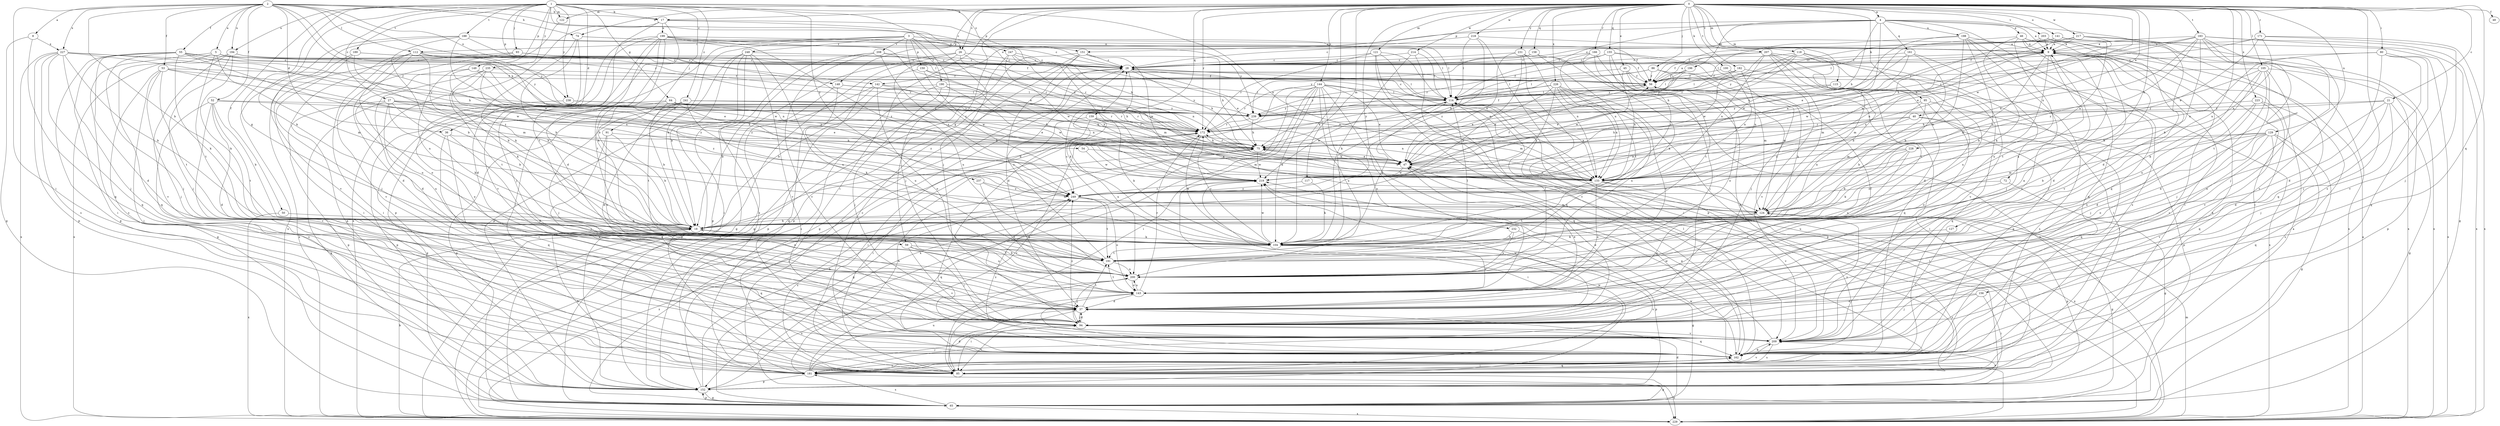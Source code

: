 strict digraph  {
0;
1;
2;
3;
4;
5;
8;
9;
17;
18;
21;
26;
27;
28;
36;
37;
40;
45;
46;
47;
48;
50;
52;
53;
54;
55;
56;
59;
64;
65;
72;
74;
75;
80;
85;
86;
91;
93;
94;
95;
100;
104;
105;
112;
114;
115;
117;
118;
121;
122;
124;
127;
129;
133;
141;
142;
143;
144;
148;
149;
150;
151;
152;
155;
156;
158;
159;
161;
162;
166;
171;
172;
181;
182;
183;
188;
189;
190;
191;
194;
196;
198;
199;
200;
203;
207;
208;
209;
214;
217;
218;
219;
223;
226;
227;
228;
229;
231;
232;
235;
237;
238;
239;
241;
247;
248;
249;
0 -> 4  [label=a];
0 -> 17  [label=b];
0 -> 21  [label=c];
0 -> 26  [label=c];
0 -> 40  [label=e];
0 -> 45  [label=e];
0 -> 48  [label=f];
0 -> 59  [label=g];
0 -> 72  [label=h];
0 -> 74  [label=h];
0 -> 80  [label=i];
0 -> 85  [label=i];
0 -> 86  [label=j];
0 -> 95  [label=k];
0 -> 100  [label=k];
0 -> 104  [label=k];
0 -> 105  [label=l];
0 -> 115  [label=m];
0 -> 117  [label=m];
0 -> 118  [label=m];
0 -> 121  [label=m];
0 -> 122  [label=m];
0 -> 127  [label=n];
0 -> 129  [label=n];
0 -> 141  [label=o];
0 -> 144  [label=p];
0 -> 148  [label=p];
0 -> 155  [label=q];
0 -> 156  [label=q];
0 -> 158  [label=q];
0 -> 159  [label=q];
0 -> 166  [label=r];
0 -> 171  [label=r];
0 -> 172  [label=r];
0 -> 181  [label=s];
0 -> 182  [label=t];
0 -> 183  [label=t];
0 -> 203  [label=v];
0 -> 207  [label=v];
0 -> 214  [label=w];
0 -> 217  [label=w];
0 -> 218  [label=w];
0 -> 219  [label=w];
0 -> 223  [label=x];
0 -> 226  [label=x];
0 -> 231  [label=y];
0 -> 232  [label=y];
1 -> 17  [label=b];
1 -> 26  [label=c];
1 -> 27  [label=c];
1 -> 36  [label=d];
1 -> 50  [label=f];
1 -> 59  [label=g];
1 -> 64  [label=g];
1 -> 91  [label=j];
1 -> 93  [label=j];
1 -> 94  [label=j];
1 -> 104  [label=k];
1 -> 122  [label=m];
1 -> 133  [label=n];
1 -> 148  [label=p];
1 -> 149  [label=p];
1 -> 188  [label=t];
1 -> 189  [label=t];
1 -> 194  [label=u];
1 -> 235  [label=y];
1 -> 237  [label=y];
1 -> 238  [label=y];
1 -> 241  [label=z];
1 -> 247  [label=z];
2 -> 5  [label=a];
2 -> 8  [label=a];
2 -> 17  [label=b];
2 -> 18  [label=b];
2 -> 28  [label=c];
2 -> 36  [label=d];
2 -> 52  [label=f];
2 -> 53  [label=f];
2 -> 54  [label=f];
2 -> 55  [label=f];
2 -> 74  [label=h];
2 -> 75  [label=h];
2 -> 85  [label=i];
2 -> 112  [label=l];
2 -> 142  [label=o];
2 -> 172  [label=r];
2 -> 194  [label=u];
2 -> 227  [label=x];
3 -> 18  [label=b];
3 -> 56  [label=f];
3 -> 75  [label=h];
3 -> 85  [label=i];
3 -> 94  [label=j];
3 -> 112  [label=l];
3 -> 114  [label=l];
3 -> 150  [label=p];
3 -> 190  [label=t];
3 -> 208  [label=v];
3 -> 248  [label=z];
3 -> 249  [label=z];
4 -> 9  [label=a];
4 -> 37  [label=d];
4 -> 46  [label=e];
4 -> 47  [label=e];
4 -> 75  [label=h];
4 -> 114  [label=l];
4 -> 142  [label=o];
4 -> 151  [label=p];
4 -> 161  [label=q];
4 -> 162  [label=q];
4 -> 196  [label=u];
4 -> 198  [label=u];
5 -> 28  [label=c];
5 -> 124  [label=m];
5 -> 162  [label=q];
5 -> 181  [label=s];
5 -> 191  [label=t];
5 -> 238  [label=y];
5 -> 239  [label=y];
8 -> 65  [label=g];
8 -> 162  [label=q];
8 -> 227  [label=x];
9 -> 28  [label=c];
9 -> 37  [label=d];
9 -> 94  [label=j];
9 -> 124  [label=m];
9 -> 133  [label=n];
9 -> 181  [label=s];
9 -> 191  [label=t];
9 -> 228  [label=x];
9 -> 249  [label=z];
17 -> 37  [label=d];
17 -> 47  [label=e];
17 -> 151  [label=p];
17 -> 191  [label=t];
17 -> 199  [label=u];
17 -> 229  [label=x];
18 -> 104  [label=k];
18 -> 162  [label=q];
21 -> 37  [label=d];
21 -> 65  [label=g];
21 -> 75  [label=h];
21 -> 94  [label=j];
21 -> 200  [label=u];
21 -> 239  [label=y];
26 -> 28  [label=c];
26 -> 47  [label=e];
26 -> 65  [label=g];
26 -> 172  [label=r];
26 -> 200  [label=u];
26 -> 229  [label=x];
27 -> 18  [label=b];
27 -> 65  [label=g];
27 -> 75  [label=h];
27 -> 104  [label=k];
27 -> 152  [label=p];
27 -> 172  [label=r];
27 -> 200  [label=u];
27 -> 239  [label=y];
27 -> 249  [label=z];
28 -> 56  [label=f];
28 -> 75  [label=h];
28 -> 104  [label=k];
28 -> 114  [label=l];
28 -> 133  [label=n];
28 -> 229  [label=x];
36 -> 37  [label=d];
36 -> 75  [label=h];
36 -> 162  [label=q];
36 -> 209  [label=v];
37 -> 9  [label=a];
37 -> 47  [label=e];
37 -> 85  [label=i];
37 -> 94  [label=j];
37 -> 191  [label=t];
40 -> 75  [label=h];
40 -> 143  [label=o];
40 -> 162  [label=q];
40 -> 172  [label=r];
40 -> 249  [label=z];
45 -> 56  [label=f];
45 -> 114  [label=l];
45 -> 124  [label=m];
45 -> 133  [label=n];
45 -> 143  [label=o];
46 -> 9  [label=a];
46 -> 47  [label=e];
46 -> 85  [label=i];
46 -> 104  [label=k];
46 -> 181  [label=s];
46 -> 200  [label=u];
46 -> 209  [label=v];
46 -> 229  [label=x];
47 -> 9  [label=a];
47 -> 75  [label=h];
47 -> 133  [label=n];
47 -> 219  [label=w];
50 -> 18  [label=b];
50 -> 229  [label=x];
52 -> 18  [label=b];
52 -> 37  [label=d];
52 -> 47  [label=e];
52 -> 181  [label=s];
52 -> 191  [label=t];
52 -> 209  [label=v];
52 -> 239  [label=y];
53 -> 56  [label=f];
53 -> 65  [label=g];
53 -> 85  [label=i];
53 -> 94  [label=j];
53 -> 133  [label=n];
53 -> 191  [label=t];
53 -> 239  [label=y];
54 -> 47  [label=e];
54 -> 219  [label=w];
55 -> 28  [label=c];
55 -> 37  [label=d];
55 -> 75  [label=h];
55 -> 85  [label=i];
55 -> 94  [label=j];
55 -> 104  [label=k];
55 -> 124  [label=m];
55 -> 152  [label=p];
55 -> 219  [label=w];
56 -> 9  [label=a];
56 -> 47  [label=e];
56 -> 85  [label=i];
56 -> 114  [label=l];
59 -> 94  [label=j];
59 -> 191  [label=t];
59 -> 200  [label=u];
59 -> 209  [label=v];
64 -> 18  [label=b];
64 -> 47  [label=e];
64 -> 65  [label=g];
64 -> 152  [label=p];
64 -> 172  [label=r];
64 -> 239  [label=y];
64 -> 249  [label=z];
65 -> 9  [label=a];
65 -> 37  [label=d];
65 -> 152  [label=p];
65 -> 181  [label=s];
65 -> 229  [label=x];
72 -> 65  [label=g];
72 -> 200  [label=u];
72 -> 249  [label=z];
74 -> 9  [label=a];
74 -> 18  [label=b];
74 -> 37  [label=d];
74 -> 104  [label=k];
74 -> 114  [label=l];
75 -> 47  [label=e];
75 -> 65  [label=g];
75 -> 172  [label=r];
75 -> 219  [label=w];
80 -> 28  [label=c];
80 -> 37  [label=d];
80 -> 94  [label=j];
80 -> 133  [label=n];
80 -> 162  [label=q];
80 -> 229  [label=x];
85 -> 9  [label=a];
85 -> 37  [label=d];
85 -> 65  [label=g];
85 -> 162  [label=q];
85 -> 249  [label=z];
86 -> 56  [label=f];
86 -> 75  [label=h];
86 -> 104  [label=k];
86 -> 114  [label=l];
86 -> 124  [label=m];
86 -> 219  [label=w];
91 -> 18  [label=b];
91 -> 75  [label=h];
91 -> 94  [label=j];
91 -> 200  [label=u];
93 -> 28  [label=c];
93 -> 56  [label=f];
93 -> 85  [label=i];
93 -> 209  [label=v];
94 -> 37  [label=d];
94 -> 47  [label=e];
94 -> 85  [label=i];
94 -> 162  [label=q];
94 -> 209  [label=v];
94 -> 219  [label=w];
94 -> 249  [label=z];
95 -> 18  [label=b];
95 -> 124  [label=m];
95 -> 152  [label=p];
95 -> 162  [label=q];
95 -> 239  [label=y];
100 -> 56  [label=f];
100 -> 133  [label=n];
100 -> 162  [label=q];
104 -> 28  [label=c];
104 -> 65  [label=g];
104 -> 114  [label=l];
104 -> 143  [label=o];
104 -> 172  [label=r];
104 -> 181  [label=s];
104 -> 191  [label=t];
104 -> 219  [label=w];
105 -> 37  [label=d];
105 -> 56  [label=f];
105 -> 94  [label=j];
105 -> 104  [label=k];
105 -> 133  [label=n];
105 -> 152  [label=p];
105 -> 200  [label=u];
105 -> 209  [label=v];
112 -> 18  [label=b];
112 -> 28  [label=c];
112 -> 37  [label=d];
112 -> 85  [label=i];
112 -> 133  [label=n];
112 -> 143  [label=o];
112 -> 152  [label=p];
112 -> 219  [label=w];
114 -> 28  [label=c];
114 -> 85  [label=i];
114 -> 104  [label=k];
114 -> 133  [label=n];
114 -> 219  [label=w];
114 -> 239  [label=y];
115 -> 47  [label=e];
115 -> 114  [label=l];
115 -> 162  [label=q];
115 -> 181  [label=s];
117 -> 104  [label=k];
117 -> 249  [label=z];
118 -> 28  [label=c];
118 -> 75  [label=h];
118 -> 124  [label=m];
118 -> 172  [label=r];
118 -> 200  [label=u];
118 -> 209  [label=v];
118 -> 239  [label=y];
121 -> 28  [label=c];
121 -> 85  [label=i];
121 -> 114  [label=l];
121 -> 133  [label=n];
121 -> 172  [label=r];
121 -> 209  [label=v];
122 -> 200  [label=u];
124 -> 18  [label=b];
124 -> 65  [label=g];
124 -> 143  [label=o];
124 -> 152  [label=p];
124 -> 209  [label=v];
127 -> 104  [label=k];
127 -> 209  [label=v];
129 -> 18  [label=b];
129 -> 65  [label=g];
129 -> 75  [label=h];
129 -> 94  [label=j];
129 -> 124  [label=m];
129 -> 143  [label=o];
129 -> 162  [label=q];
129 -> 200  [label=u];
129 -> 209  [label=v];
133 -> 75  [label=h];
133 -> 143  [label=o];
133 -> 191  [label=t];
133 -> 209  [label=v];
133 -> 229  [label=x];
141 -> 9  [label=a];
141 -> 28  [label=c];
141 -> 56  [label=f];
141 -> 133  [label=n];
141 -> 209  [label=v];
142 -> 75  [label=h];
142 -> 114  [label=l];
142 -> 143  [label=o];
142 -> 152  [label=p];
142 -> 162  [label=q];
143 -> 37  [label=d];
143 -> 56  [label=f];
143 -> 85  [label=i];
143 -> 172  [label=r];
143 -> 191  [label=t];
143 -> 200  [label=u];
144 -> 18  [label=b];
144 -> 47  [label=e];
144 -> 85  [label=i];
144 -> 104  [label=k];
144 -> 114  [label=l];
144 -> 124  [label=m];
144 -> 143  [label=o];
144 -> 152  [label=p];
144 -> 162  [label=q];
144 -> 172  [label=r];
144 -> 200  [label=u];
144 -> 229  [label=x];
148 -> 18  [label=b];
148 -> 114  [label=l];
148 -> 200  [label=u];
148 -> 239  [label=y];
149 -> 56  [label=f];
149 -> 133  [label=n];
149 -> 200  [label=u];
149 -> 249  [label=z];
150 -> 56  [label=f];
150 -> 133  [label=n];
150 -> 152  [label=p];
150 -> 219  [label=w];
151 -> 28  [label=c];
151 -> 37  [label=d];
151 -> 65  [label=g];
151 -> 75  [label=h];
151 -> 152  [label=p];
151 -> 219  [label=w];
151 -> 229  [label=x];
152 -> 65  [label=g];
152 -> 75  [label=h];
152 -> 172  [label=r];
152 -> 200  [label=u];
152 -> 209  [label=v];
152 -> 219  [label=w];
155 -> 28  [label=c];
155 -> 94  [label=j];
155 -> 172  [label=r];
155 -> 191  [label=t];
155 -> 209  [label=v];
155 -> 249  [label=z];
156 -> 37  [label=d];
156 -> 85  [label=i];
156 -> 94  [label=j];
156 -> 209  [label=v];
158 -> 28  [label=c];
158 -> 191  [label=t];
158 -> 229  [label=x];
158 -> 239  [label=y];
159 -> 85  [label=i];
159 -> 104  [label=k];
159 -> 124  [label=m];
159 -> 133  [label=n];
159 -> 162  [label=q];
159 -> 172  [label=r];
159 -> 200  [label=u];
161 -> 18  [label=b];
161 -> 28  [label=c];
161 -> 75  [label=h];
161 -> 94  [label=j];
161 -> 219  [label=w];
162 -> 28  [label=c];
162 -> 47  [label=e];
162 -> 85  [label=i];
162 -> 114  [label=l];
162 -> 143  [label=o];
162 -> 181  [label=s];
162 -> 249  [label=z];
166 -> 28  [label=c];
166 -> 94  [label=j];
166 -> 104  [label=k];
166 -> 133  [label=n];
166 -> 162  [label=q];
171 -> 9  [label=a];
171 -> 47  [label=e];
171 -> 56  [label=f];
171 -> 94  [label=j];
171 -> 133  [label=n];
171 -> 229  [label=x];
172 -> 75  [label=h];
172 -> 85  [label=i];
172 -> 104  [label=k];
181 -> 18  [label=b];
181 -> 28  [label=c];
181 -> 75  [label=h];
181 -> 94  [label=j];
181 -> 152  [label=p];
181 -> 172  [label=r];
181 -> 200  [label=u];
181 -> 209  [label=v];
181 -> 229  [label=x];
182 -> 56  [label=f];
182 -> 114  [label=l];
182 -> 133  [label=n];
182 -> 229  [label=x];
182 -> 239  [label=y];
183 -> 9  [label=a];
183 -> 18  [label=b];
183 -> 65  [label=g];
183 -> 75  [label=h];
183 -> 94  [label=j];
183 -> 133  [label=n];
183 -> 172  [label=r];
183 -> 191  [label=t];
183 -> 209  [label=v];
183 -> 229  [label=x];
183 -> 249  [label=z];
188 -> 9  [label=a];
188 -> 18  [label=b];
188 -> 28  [label=c];
188 -> 114  [label=l];
188 -> 209  [label=v];
188 -> 219  [label=w];
188 -> 229  [label=x];
189 -> 18  [label=b];
189 -> 28  [label=c];
189 -> 56  [label=f];
189 -> 94  [label=j];
189 -> 229  [label=x];
190 -> 18  [label=b];
190 -> 94  [label=j];
190 -> 114  [label=l];
190 -> 133  [label=n];
190 -> 181  [label=s];
190 -> 219  [label=w];
191 -> 9  [label=a];
191 -> 28  [label=c];
191 -> 114  [label=l];
191 -> 200  [label=u];
194 -> 28  [label=c];
194 -> 94  [label=j];
194 -> 104  [label=k];
194 -> 172  [label=r];
194 -> 209  [label=v];
194 -> 229  [label=x];
196 -> 56  [label=f];
196 -> 114  [label=l];
196 -> 239  [label=y];
198 -> 9  [label=a];
198 -> 104  [label=k];
198 -> 114  [label=l];
198 -> 124  [label=m];
198 -> 162  [label=q];
198 -> 209  [label=v];
198 -> 219  [label=w];
199 -> 9  [label=a];
199 -> 18  [label=b];
199 -> 47  [label=e];
199 -> 94  [label=j];
199 -> 104  [label=k];
199 -> 152  [label=p];
199 -> 191  [label=t];
199 -> 209  [label=v];
199 -> 239  [label=y];
199 -> 249  [label=z];
200 -> 18  [label=b];
200 -> 94  [label=j];
200 -> 114  [label=l];
200 -> 143  [label=o];
203 -> 9  [label=a];
203 -> 85  [label=i];
203 -> 114  [label=l];
203 -> 219  [label=w];
203 -> 229  [label=x];
207 -> 18  [label=b];
207 -> 28  [label=c];
207 -> 37  [label=d];
207 -> 56  [label=f];
207 -> 85  [label=i];
207 -> 124  [label=m];
207 -> 133  [label=n];
207 -> 191  [label=t];
207 -> 219  [label=w];
208 -> 28  [label=c];
208 -> 152  [label=p];
208 -> 172  [label=r];
208 -> 181  [label=s];
208 -> 209  [label=v];
208 -> 249  [label=z];
209 -> 162  [label=q];
209 -> 181  [label=s];
209 -> 219  [label=w];
214 -> 28  [label=c];
214 -> 104  [label=k];
214 -> 114  [label=l];
214 -> 162  [label=q];
217 -> 9  [label=a];
217 -> 47  [label=e];
217 -> 56  [label=f];
217 -> 75  [label=h];
217 -> 162  [label=q];
217 -> 229  [label=x];
218 -> 9  [label=a];
218 -> 28  [label=c];
218 -> 114  [label=l];
218 -> 152  [label=p];
218 -> 249  [label=z];
219 -> 56  [label=f];
219 -> 85  [label=i];
219 -> 249  [label=z];
223 -> 37  [label=d];
223 -> 94  [label=j];
223 -> 162  [label=q];
223 -> 181  [label=s];
223 -> 239  [label=y];
226 -> 47  [label=e];
226 -> 114  [label=l];
226 -> 133  [label=n];
226 -> 143  [label=o];
226 -> 152  [label=p];
226 -> 200  [label=u];
226 -> 239  [label=y];
226 -> 249  [label=z];
227 -> 18  [label=b];
227 -> 28  [label=c];
227 -> 94  [label=j];
227 -> 152  [label=p];
227 -> 162  [label=q];
227 -> 172  [label=r];
227 -> 181  [label=s];
227 -> 229  [label=x];
227 -> 249  [label=z];
228 -> 18  [label=b];
228 -> 47  [label=e];
228 -> 104  [label=k];
228 -> 133  [label=n];
228 -> 200  [label=u];
229 -> 9  [label=a];
229 -> 18  [label=b];
229 -> 114  [label=l];
229 -> 124  [label=m];
229 -> 219  [label=w];
229 -> 249  [label=z];
231 -> 18  [label=b];
231 -> 28  [label=c];
231 -> 47  [label=e];
231 -> 56  [label=f];
231 -> 85  [label=i];
231 -> 133  [label=n];
232 -> 104  [label=k];
232 -> 152  [label=p];
232 -> 200  [label=u];
235 -> 37  [label=d];
235 -> 47  [label=e];
235 -> 56  [label=f];
235 -> 104  [label=k];
235 -> 191  [label=t];
235 -> 249  [label=z];
237 -> 124  [label=m];
237 -> 143  [label=o];
237 -> 249  [label=z];
238 -> 75  [label=h];
238 -> 143  [label=o];
238 -> 239  [label=y];
239 -> 56  [label=f];
239 -> 75  [label=h];
239 -> 172  [label=r];
241 -> 37  [label=d];
241 -> 65  [label=g];
241 -> 75  [label=h];
241 -> 94  [label=j];
241 -> 104  [label=k];
241 -> 172  [label=r];
241 -> 191  [label=t];
241 -> 239  [label=y];
247 -> 28  [label=c];
247 -> 47  [label=e];
247 -> 65  [label=g];
247 -> 124  [label=m];
247 -> 133  [label=n];
247 -> 219  [label=w];
248 -> 18  [label=b];
248 -> 28  [label=c];
248 -> 85  [label=i];
248 -> 152  [label=p];
248 -> 200  [label=u];
248 -> 209  [label=v];
248 -> 229  [label=x];
249 -> 124  [label=m];
249 -> 143  [label=o];
249 -> 162  [label=q];
249 -> 191  [label=t];
}
